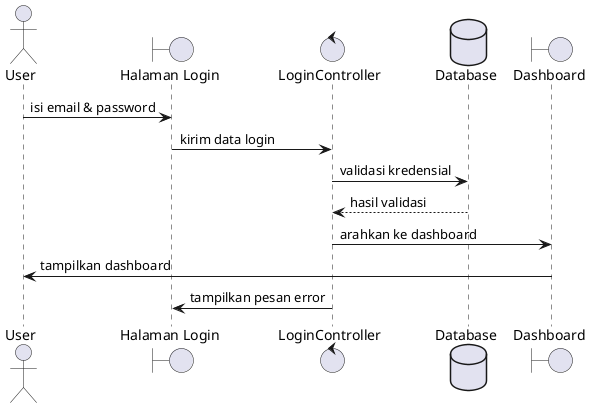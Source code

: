 @startuml
actor User
boundary "Halaman Login" as LoginPage
control "LoginController" as LoginCtrl
database "Database" as DB
boundary "Dashboard" as DashboardPage

User -> LoginPage : isi email & password
LoginPage -> LoginCtrl : kirim data login
LoginCtrl -> DB : validasi kredensial
DB --> LoginCtrl : hasil validasi
LoginCtrl -> DashboardPage : arahkan ke dashboard
DashboardPage -> User : tampilkan dashboard
LoginCtrl -> LoginPage : tampilkan pesan error
@enduml
